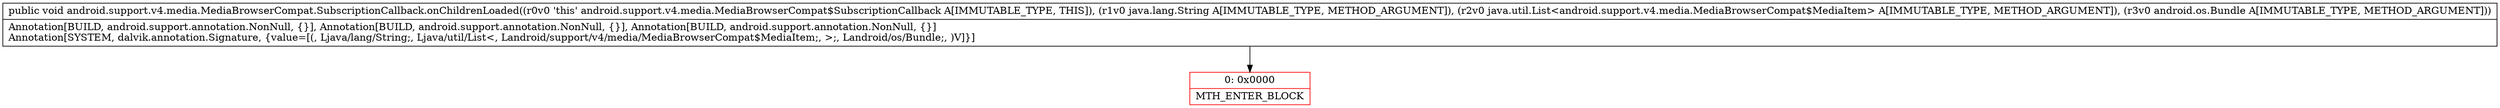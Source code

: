 digraph "CFG forandroid.support.v4.media.MediaBrowserCompat.SubscriptionCallback.onChildrenLoaded(Ljava\/lang\/String;Ljava\/util\/List;Landroid\/os\/Bundle;)V" {
subgraph cluster_Region_1582825536 {
label = "R(0)";
node [shape=record,color=blue];
}
Node_0 [shape=record,color=red,label="{0\:\ 0x0000|MTH_ENTER_BLOCK\l}"];
MethodNode[shape=record,label="{public void android.support.v4.media.MediaBrowserCompat.SubscriptionCallback.onChildrenLoaded((r0v0 'this' android.support.v4.media.MediaBrowserCompat$SubscriptionCallback A[IMMUTABLE_TYPE, THIS]), (r1v0 java.lang.String A[IMMUTABLE_TYPE, METHOD_ARGUMENT]), (r2v0 java.util.List\<android.support.v4.media.MediaBrowserCompat$MediaItem\> A[IMMUTABLE_TYPE, METHOD_ARGUMENT]), (r3v0 android.os.Bundle A[IMMUTABLE_TYPE, METHOD_ARGUMENT]))  | Annotation[BUILD, android.support.annotation.NonNull, \{\}], Annotation[BUILD, android.support.annotation.NonNull, \{\}], Annotation[BUILD, android.support.annotation.NonNull, \{\}]\lAnnotation[SYSTEM, dalvik.annotation.Signature, \{value=[(, Ljava\/lang\/String;, Ljava\/util\/List\<, Landroid\/support\/v4\/media\/MediaBrowserCompat$MediaItem;, \>;, Landroid\/os\/Bundle;, )V]\}]\l}"];
MethodNode -> Node_0;
}

